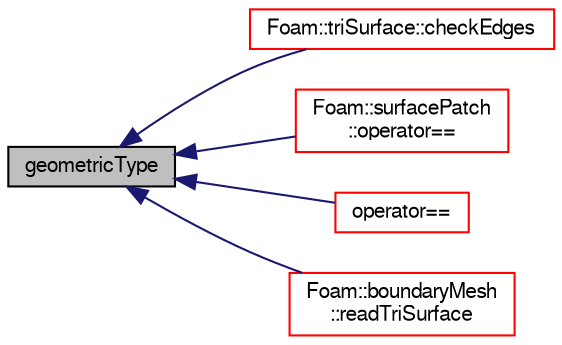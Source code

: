 digraph "geometricType"
{
  bgcolor="transparent";
  edge [fontname="FreeSans",fontsize="10",labelfontname="FreeSans",labelfontsize="10"];
  node [fontname="FreeSans",fontsize="10",shape=record];
  rankdir="LR";
  Node26 [label="geometricType",height=0.2,width=0.4,color="black", fillcolor="grey75", style="filled", fontcolor="black"];
  Node26 -> Node27 [dir="back",color="midnightblue",fontsize="10",style="solid",fontname="FreeSans"];
  Node27 [label="Foam::triSurface::checkEdges",height=0.2,width=0.4,color="red",URL="$a30598.html#a90f5f9407a227d55df8fa9120de9f122",tooltip="Check triply (or more) connected edges. "];
  Node26 -> Node30 [dir="back",color="midnightblue",fontsize="10",style="solid",fontname="FreeSans"];
  Node30 [label="Foam::surfacePatch\l::operator==",height=0.2,width=0.4,color="red",URL="$a30590.html#a9b2d91a5dbfa7afec7ded5ff1f43c07e",tooltip="compare. "];
  Node26 -> Node32 [dir="back",color="midnightblue",fontsize="10",style="solid",fontname="FreeSans"];
  Node32 [label="operator==",height=0.2,width=0.4,color="red",URL="$a30586.html#ac568f99443056c1d57a48dbf971139a2",tooltip="compare. "];
  Node26 -> Node34 [dir="back",color="midnightblue",fontsize="10",style="solid",fontname="FreeSans"];
  Node34 [label="Foam::boundaryMesh\l::readTriSurface",height=0.2,width=0.4,color="red",URL="$a21430.html#a2ee25ae613c57256a825ff088edc0839",tooltip="Read from triSurface. "];
}
